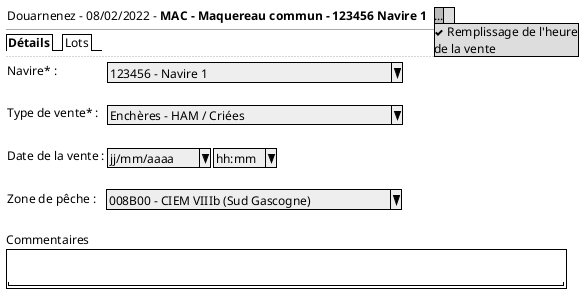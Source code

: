 @startsalt
{
  { Douarnenez - 08/02/2022 - <b>MAC - Maquereau commun - 123456 Navire 1  | . |   {* ...
                                                                                   ... | <&check> Remplissage de l'heure | de la vente }
                                                                                                                                                                                                                          }
  --
  {/  <b>Détails | Lots }
  ..
  {

      Navire* :    | { ^123456 - Navire 1                  ^ }
      .
      Type de vente* :    | { ^Enchères - HAM / Criées            ^ }
      .
      Date de la vente :   |  { ^ jj/mm/aaaa^  |  ^ hh:mm^ }
      .
      Zone de pêche :            | ^ 008B00 - CIEM VIIIb (Sud Gascogne)^
      .
  }

  Commentaires
  {+ .
          "                                                                     "
  }

}
@endsalt